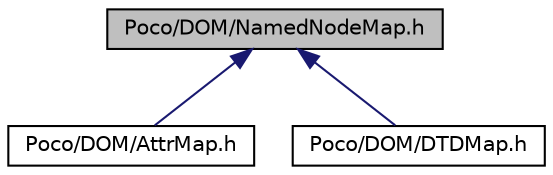 digraph "Poco/DOM/NamedNodeMap.h"
{
 // LATEX_PDF_SIZE
  edge [fontname="Helvetica",fontsize="10",labelfontname="Helvetica",labelfontsize="10"];
  node [fontname="Helvetica",fontsize="10",shape=record];
  Node1 [label="Poco/DOM/NamedNodeMap.h",height=0.2,width=0.4,color="black", fillcolor="grey75", style="filled", fontcolor="black",tooltip=" "];
  Node1 -> Node2 [dir="back",color="midnightblue",fontsize="10",style="solid",fontname="Helvetica"];
  Node2 [label="Poco/DOM/AttrMap.h",height=0.2,width=0.4,color="black", fillcolor="white", style="filled",URL="$AttrMap_8h.html",tooltip=" "];
  Node1 -> Node3 [dir="back",color="midnightblue",fontsize="10",style="solid",fontname="Helvetica"];
  Node3 [label="Poco/DOM/DTDMap.h",height=0.2,width=0.4,color="black", fillcolor="white", style="filled",URL="$DTDMap_8h.html",tooltip=" "];
}
